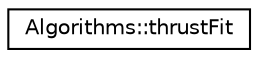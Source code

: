 digraph "Graphical Class Hierarchy"
{
 // LATEX_PDF_SIZE
  edge [fontname="Helvetica",fontsize="10",labelfontname="Helvetica",labelfontsize="10"];
  node [fontname="Helvetica",fontsize="10",shape=record];
  rankdir="LR";
  Node0 [label="Algorithms::thrustFit",height=0.2,width=0.4,color="black", fillcolor="white", style="filled",URL="$struct_algorithms_1_1thrust_fit.html",tooltip=" "];
}
